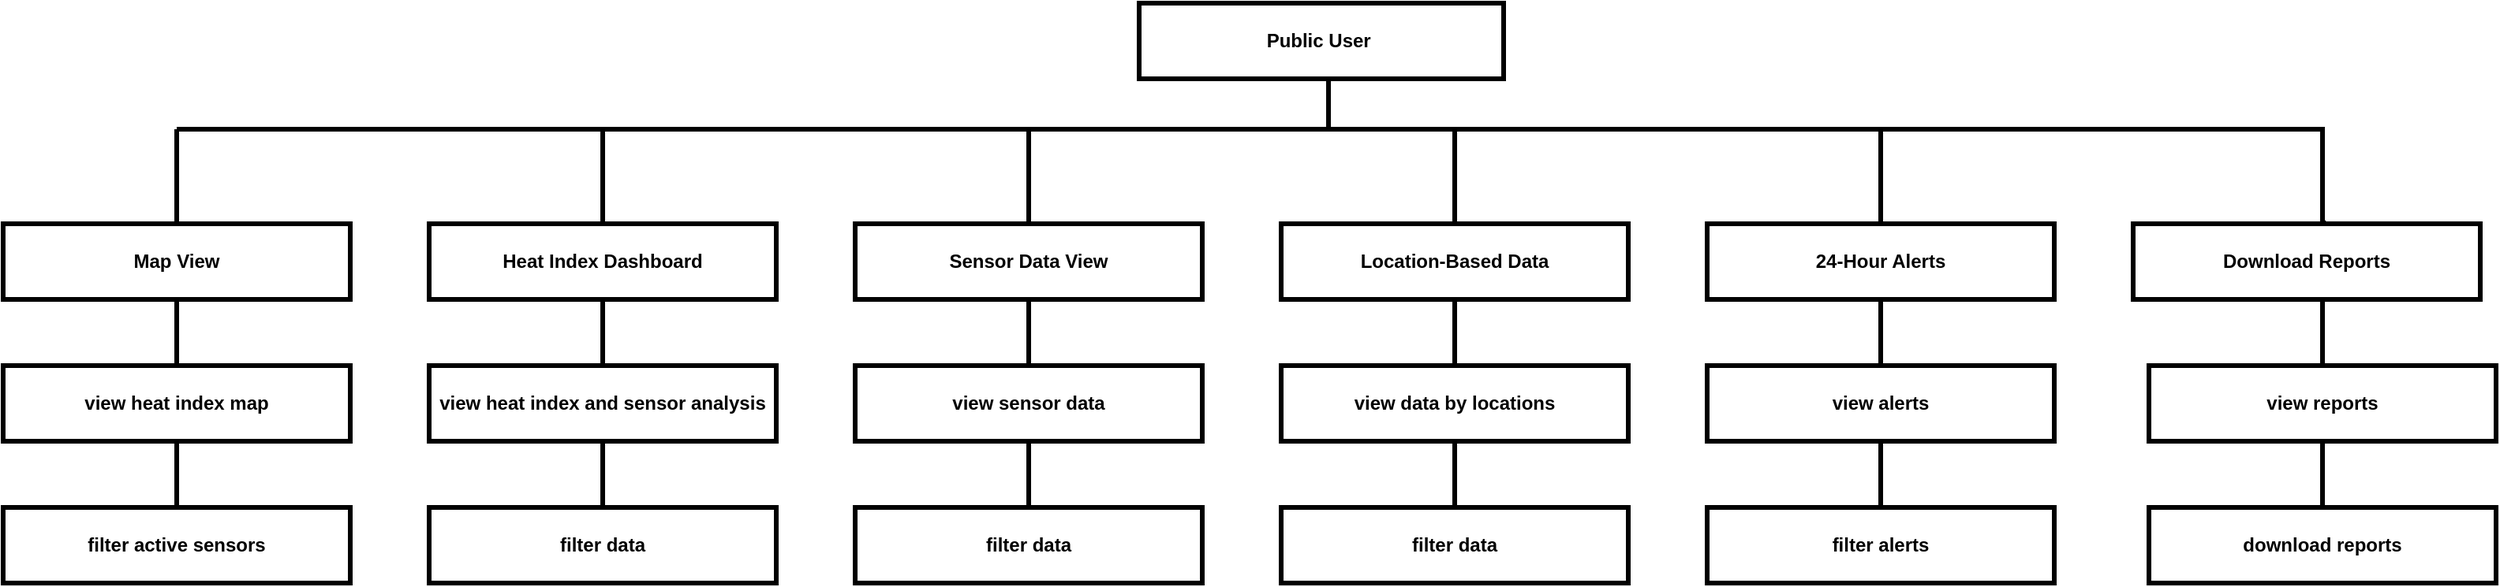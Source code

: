<mxfile version="26.0.6">
  <diagram name="Page-1" id="LXM6UsTv0Ng8uy_5lVw9">
    <mxGraphModel dx="1105" dy="549" grid="1" gridSize="10" guides="1" tooltips="1" connect="1" arrows="1" fold="1" page="1" pageScale="1" pageWidth="850" pageHeight="1100" math="0" shadow="0">
      <root>
        <mxCell id="0" />
        <mxCell id="1" parent="0" />
        <mxCell id="mybQioEERTKs66fqL2Bs-70" style="edgeStyle=orthogonalEdgeStyle;rounded=0;orthogonalLoop=1;jettySize=auto;html=1;endArrow=none;endFill=0;strokeWidth=3;fontStyle=1" parent="1" source="mybQioEERTKs66fqL2Bs-53" edge="1">
          <mxGeometry relative="1" as="geometry">
            <mxPoint x="1280" y="630" as="targetPoint" />
            <Array as="points">
              <mxPoint x="1280" y="618" />
              <mxPoint x="1280" y="618" />
            </Array>
          </mxGeometry>
        </mxCell>
        <mxCell id="mybQioEERTKs66fqL2Bs-53" value="Public User " style="whiteSpace=wrap;strokeWidth=3;fontStyle=1" parent="1" vertex="1">
          <mxGeometry x="1160" y="550" width="231" height="48" as="geometry" />
        </mxCell>
        <mxCell id="mybQioEERTKs66fqL2Bs-72" style="edgeStyle=orthogonalEdgeStyle;rounded=0;orthogonalLoop=1;jettySize=auto;html=1;endArrow=none;endFill=0;strokeWidth=3;fontStyle=1" parent="1" source="mybQioEERTKs66fqL2Bs-54" edge="1">
          <mxGeometry relative="1" as="geometry">
            <mxPoint x="820" y="630" as="targetPoint" />
          </mxGeometry>
        </mxCell>
        <mxCell id="mybQioEERTKs66fqL2Bs-77" style="edgeStyle=orthogonalEdgeStyle;rounded=0;orthogonalLoop=1;jettySize=auto;html=1;endArrow=none;endFill=0;strokeWidth=3;fontStyle=1" parent="1" source="mybQioEERTKs66fqL2Bs-54" edge="1">
          <mxGeometry relative="1" as="geometry">
            <mxPoint x="820" y="800" as="targetPoint" />
          </mxGeometry>
        </mxCell>
        <mxCell id="mybQioEERTKs66fqL2Bs-54" value="Heat Index Dashboard" style="whiteSpace=wrap;strokeWidth=3;fontStyle=1" parent="1" vertex="1">
          <mxGeometry x="710" y="690" width="220" height="48" as="geometry" />
        </mxCell>
        <mxCell id="mybQioEERTKs66fqL2Bs-76" style="edgeStyle=orthogonalEdgeStyle;rounded=0;orthogonalLoop=1;jettySize=auto;html=1;endArrow=none;endFill=0;strokeWidth=3;fontStyle=1" parent="1" source="mybQioEERTKs66fqL2Bs-65" edge="1">
          <mxGeometry relative="1" as="geometry">
            <mxPoint x="550.0" y="630" as="targetPoint" />
          </mxGeometry>
        </mxCell>
        <mxCell id="mybQioEERTKs66fqL2Bs-85" style="edgeStyle=orthogonalEdgeStyle;rounded=0;orthogonalLoop=1;jettySize=auto;html=1;exitX=0.5;exitY=1;exitDx=0;exitDy=0;entryX=0.5;entryY=0;entryDx=0;entryDy=0;endArrow=none;endFill=0;strokeWidth=3;fontStyle=1" parent="1" source="mybQioEERTKs66fqL2Bs-65" target="mybQioEERTKs66fqL2Bs-82" edge="1">
          <mxGeometry relative="1" as="geometry" />
        </mxCell>
        <mxCell id="mybQioEERTKs66fqL2Bs-65" value="Map View" style="whiteSpace=wrap;strokeWidth=3;fontStyle=1" parent="1" vertex="1">
          <mxGeometry x="440" y="690" width="220" height="48" as="geometry" />
        </mxCell>
        <mxCell id="mybQioEERTKs66fqL2Bs-75" style="edgeStyle=orthogonalEdgeStyle;rounded=0;orthogonalLoop=1;jettySize=auto;html=1;endArrow=none;endFill=0;strokeWidth=3;fontStyle=1" parent="1" source="mybQioEERTKs66fqL2Bs-66" edge="1">
          <mxGeometry relative="1" as="geometry">
            <mxPoint x="1090" y="630" as="targetPoint" />
          </mxGeometry>
        </mxCell>
        <mxCell id="mybQioEERTKs66fqL2Bs-89" style="edgeStyle=orthogonalEdgeStyle;rounded=0;orthogonalLoop=1;jettySize=auto;html=1;entryX=0.5;entryY=0;entryDx=0;entryDy=0;endArrow=none;endFill=0;strokeWidth=3;fontStyle=1" parent="1" source="mybQioEERTKs66fqL2Bs-66" target="mybQioEERTKs66fqL2Bs-87" edge="1">
          <mxGeometry relative="1" as="geometry" />
        </mxCell>
        <mxCell id="mybQioEERTKs66fqL2Bs-66" value="Sensor Data View" style="whiteSpace=wrap;strokeWidth=3;fontStyle=1" parent="1" vertex="1">
          <mxGeometry x="980" y="690" width="220" height="48" as="geometry" />
        </mxCell>
        <mxCell id="mybQioEERTKs66fqL2Bs-74" style="edgeStyle=orthogonalEdgeStyle;rounded=0;orthogonalLoop=1;jettySize=auto;html=1;endArrow=none;endFill=0;strokeWidth=3;fontStyle=1" parent="1" source="mybQioEERTKs66fqL2Bs-67" edge="1">
          <mxGeometry relative="1" as="geometry">
            <mxPoint x="1360.0" y="630" as="targetPoint" />
          </mxGeometry>
        </mxCell>
        <mxCell id="mybQioEERTKs66fqL2Bs-67" value="Location-Based Data" style="whiteSpace=wrap;strokeWidth=3;fontStyle=1" parent="1" vertex="1">
          <mxGeometry x="1250" y="690" width="220" height="48" as="geometry" />
        </mxCell>
        <mxCell id="mybQioEERTKs66fqL2Bs-73" style="edgeStyle=orthogonalEdgeStyle;rounded=0;orthogonalLoop=1;jettySize=auto;html=1;endArrow=none;endFill=0;strokeWidth=3;fontStyle=1" parent="1" source="mybQioEERTKs66fqL2Bs-68" edge="1">
          <mxGeometry relative="1" as="geometry">
            <mxPoint x="1630" y="630" as="targetPoint" />
          </mxGeometry>
        </mxCell>
        <mxCell id="mybQioEERTKs66fqL2Bs-68" value="24-Hour Alerts" style="whiteSpace=wrap;strokeWidth=3;fontStyle=1" parent="1" vertex="1">
          <mxGeometry x="1520" y="690" width="220" height="48" as="geometry" />
        </mxCell>
        <mxCell id="mybQioEERTKs66fqL2Bs-69" value="Download Reports" style="whiteSpace=wrap;strokeWidth=3;fontStyle=1" parent="1" vertex="1">
          <mxGeometry x="1790" y="690" width="220" height="48" as="geometry" />
        </mxCell>
        <mxCell id="mybQioEERTKs66fqL2Bs-71" style="edgeStyle=orthogonalEdgeStyle;rounded=0;orthogonalLoop=1;jettySize=auto;html=1;endArrow=none;endFill=0;exitX=0.555;exitY=-0.012;exitDx=0;exitDy=0;exitPerimeter=0;strokeWidth=3;fontStyle=1" parent="1" source="mybQioEERTKs66fqL2Bs-69" edge="1">
          <mxGeometry relative="1" as="geometry">
            <mxPoint x="550" y="630" as="targetPoint" />
            <mxPoint x="1910" y="640" as="sourcePoint" />
            <Array as="points">
              <mxPoint x="1910" y="689" />
              <mxPoint x="1910" y="630" />
            </Array>
          </mxGeometry>
        </mxCell>
        <mxCell id="mybQioEERTKs66fqL2Bs-80" style="edgeStyle=orthogonalEdgeStyle;rounded=0;orthogonalLoop=1;jettySize=auto;html=1;entryX=0.5;entryY=0;entryDx=0;entryDy=0;endArrow=none;endFill=0;strokeWidth=3;fontStyle=1" parent="1" source="mybQioEERTKs66fqL2Bs-78" target="mybQioEERTKs66fqL2Bs-79" edge="1">
          <mxGeometry relative="1" as="geometry" />
        </mxCell>
        <mxCell id="mybQioEERTKs66fqL2Bs-78" value="view heat index and sensor analysis" style="whiteSpace=wrap;strokeWidth=3;fontStyle=1" parent="1" vertex="1">
          <mxGeometry x="710" y="780" width="220" height="48" as="geometry" />
        </mxCell>
        <mxCell id="mybQioEERTKs66fqL2Bs-79" value="filter data" style="whiteSpace=wrap;strokeWidth=3;fontStyle=1" parent="1" vertex="1">
          <mxGeometry x="710" y="870" width="220" height="48" as="geometry" />
        </mxCell>
        <mxCell id="mybQioEERTKs66fqL2Bs-81" style="edgeStyle=orthogonalEdgeStyle;rounded=0;orthogonalLoop=1;jettySize=auto;html=1;entryX=0.5;entryY=0;entryDx=0;entryDy=0;endArrow=none;endFill=0;strokeWidth=3;fontStyle=1" parent="1" source="mybQioEERTKs66fqL2Bs-82" target="mybQioEERTKs66fqL2Bs-83" edge="1">
          <mxGeometry relative="1" as="geometry" />
        </mxCell>
        <mxCell id="mybQioEERTKs66fqL2Bs-82" value="view heat index map" style="whiteSpace=wrap;strokeWidth=3;fontStyle=1" parent="1" vertex="1">
          <mxGeometry x="440" y="780" width="220" height="48" as="geometry" />
        </mxCell>
        <mxCell id="mybQioEERTKs66fqL2Bs-83" value="filter active sensors" style="whiteSpace=wrap;strokeWidth=3;fontStyle=1" parent="1" vertex="1">
          <mxGeometry x="440" y="870" width="220" height="48" as="geometry" />
        </mxCell>
        <mxCell id="mybQioEERTKs66fqL2Bs-86" style="edgeStyle=orthogonalEdgeStyle;rounded=0;orthogonalLoop=1;jettySize=auto;html=1;entryX=0.5;entryY=0;entryDx=0;entryDy=0;endArrow=none;endFill=0;strokeWidth=3;fontStyle=1" parent="1" source="mybQioEERTKs66fqL2Bs-87" target="mybQioEERTKs66fqL2Bs-88" edge="1">
          <mxGeometry relative="1" as="geometry" />
        </mxCell>
        <mxCell id="mybQioEERTKs66fqL2Bs-87" value="view sensor data" style="whiteSpace=wrap;strokeWidth=3;fontStyle=1" parent="1" vertex="1">
          <mxGeometry x="980" y="780" width="220" height="48" as="geometry" />
        </mxCell>
        <mxCell id="mybQioEERTKs66fqL2Bs-88" value="filter data" style="whiteSpace=wrap;strokeWidth=3;fontStyle=1" parent="1" vertex="1">
          <mxGeometry x="980" y="870" width="220" height="48" as="geometry" />
        </mxCell>
        <mxCell id="mybQioEERTKs66fqL2Bs-96" style="edgeStyle=orthogonalEdgeStyle;rounded=0;orthogonalLoop=1;jettySize=auto;html=1;entryX=0.5;entryY=0;entryDx=0;entryDy=0;endArrow=none;endFill=0;strokeWidth=3;fontStyle=1" parent="1" target="mybQioEERTKs66fqL2Bs-97" edge="1">
          <mxGeometry relative="1" as="geometry">
            <mxPoint x="1360" y="738" as="sourcePoint" />
            <Array as="points">
              <mxPoint x="1360" y="760" />
              <mxPoint x="1360" y="760" />
            </Array>
          </mxGeometry>
        </mxCell>
        <mxCell id="mybQioEERTKs66fqL2Bs-97" value="view data by locations" style="whiteSpace=wrap;strokeWidth=3;fontStyle=1" parent="1" vertex="1">
          <mxGeometry x="1250" y="780" width="220" height="48" as="geometry" />
        </mxCell>
        <mxCell id="mybQioEERTKs66fqL2Bs-98" style="edgeStyle=orthogonalEdgeStyle;rounded=0;orthogonalLoop=1;jettySize=auto;html=1;entryX=0.5;entryY=0;entryDx=0;entryDy=0;endArrow=none;endFill=0;strokeWidth=3;fontStyle=1" parent="1" source="mybQioEERTKs66fqL2Bs-97" target="mybQioEERTKs66fqL2Bs-99" edge="1">
          <mxGeometry relative="1" as="geometry" />
        </mxCell>
        <mxCell id="mybQioEERTKs66fqL2Bs-99" value="filter data" style="whiteSpace=wrap;strokeWidth=3;fontStyle=1" parent="1" vertex="1">
          <mxGeometry x="1250" y="870" width="220" height="48" as="geometry" />
        </mxCell>
        <mxCell id="mybQioEERTKs66fqL2Bs-102" style="edgeStyle=orthogonalEdgeStyle;rounded=0;orthogonalLoop=1;jettySize=auto;html=1;entryX=0.5;entryY=0;entryDx=0;entryDy=0;endArrow=none;endFill=0;strokeWidth=3;fontStyle=1" parent="1" target="mybQioEERTKs66fqL2Bs-103" edge="1">
          <mxGeometry relative="1" as="geometry">
            <mxPoint x="1630" y="738" as="sourcePoint" />
            <Array as="points">
              <mxPoint x="1630" y="760" />
              <mxPoint x="1630" y="760" />
            </Array>
          </mxGeometry>
        </mxCell>
        <mxCell id="mybQioEERTKs66fqL2Bs-103" value="view alerts" style="whiteSpace=wrap;strokeWidth=3;fontStyle=1" parent="1" vertex="1">
          <mxGeometry x="1520" y="780" width="220" height="48" as="geometry" />
        </mxCell>
        <mxCell id="mybQioEERTKs66fqL2Bs-104" style="edgeStyle=orthogonalEdgeStyle;rounded=0;orthogonalLoop=1;jettySize=auto;html=1;entryX=0.5;entryY=0;entryDx=0;entryDy=0;endArrow=none;endFill=0;strokeWidth=3;fontStyle=1" parent="1" source="mybQioEERTKs66fqL2Bs-103" target="mybQioEERTKs66fqL2Bs-105" edge="1">
          <mxGeometry relative="1" as="geometry" />
        </mxCell>
        <mxCell id="mybQioEERTKs66fqL2Bs-105" value="filter alerts" style="whiteSpace=wrap;strokeWidth=3;fontStyle=1" parent="1" vertex="1">
          <mxGeometry x="1520" y="870" width="220" height="48" as="geometry" />
        </mxCell>
        <mxCell id="mybQioEERTKs66fqL2Bs-108" style="edgeStyle=orthogonalEdgeStyle;rounded=0;orthogonalLoop=1;jettySize=auto;html=1;entryX=0.5;entryY=0;entryDx=0;entryDy=0;endArrow=none;endFill=0;strokeWidth=3;fontStyle=1" parent="1" target="mybQioEERTKs66fqL2Bs-109" edge="1">
          <mxGeometry relative="1" as="geometry">
            <mxPoint x="1910" y="738" as="sourcePoint" />
            <Array as="points">
              <mxPoint x="1910" y="760" />
              <mxPoint x="1910" y="760" />
            </Array>
          </mxGeometry>
        </mxCell>
        <mxCell id="mybQioEERTKs66fqL2Bs-109" value="view reports" style="whiteSpace=wrap;strokeWidth=3;fontStyle=1" parent="1" vertex="1">
          <mxGeometry x="1800" y="780" width="220" height="48" as="geometry" />
        </mxCell>
        <mxCell id="mybQioEERTKs66fqL2Bs-110" style="edgeStyle=orthogonalEdgeStyle;rounded=0;orthogonalLoop=1;jettySize=auto;html=1;entryX=0.5;entryY=0;entryDx=0;entryDy=0;endArrow=none;endFill=0;strokeWidth=3;fontStyle=1" parent="1" source="mybQioEERTKs66fqL2Bs-109" target="mybQioEERTKs66fqL2Bs-111" edge="1">
          <mxGeometry relative="1" as="geometry" />
        </mxCell>
        <mxCell id="mybQioEERTKs66fqL2Bs-111" value="download reports" style="whiteSpace=wrap;strokeWidth=3;fontStyle=1" parent="1" vertex="1">
          <mxGeometry x="1800" y="870" width="220" height="48" as="geometry" />
        </mxCell>
      </root>
    </mxGraphModel>
  </diagram>
</mxfile>
